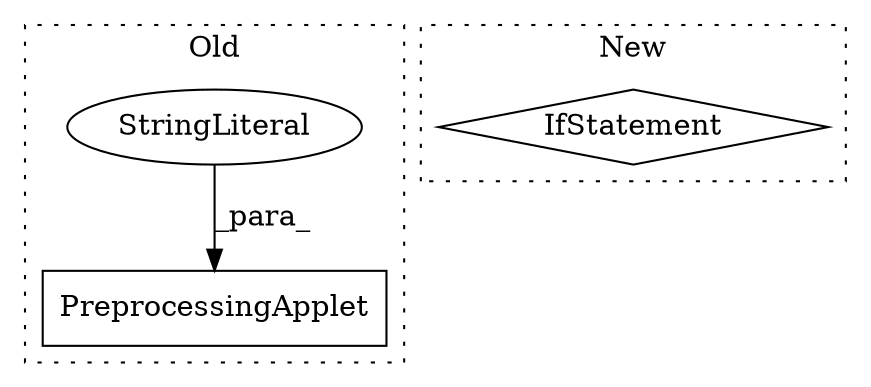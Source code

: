 digraph G {
subgraph cluster0 {
1 [label="PreprocessingApplet" a="32" s="2576,2632" l="20,1" shape="box"];
3 [label="StringLiteral" a="45" s="2601" l="15" shape="ellipse"];
label = "Old";
style="dotted";
}
subgraph cluster1 {
2 [label="IfStatement" a="25" s="1252" l="3" shape="diamond"];
label = "New";
style="dotted";
}
3 -> 1 [label="_para_"];
}